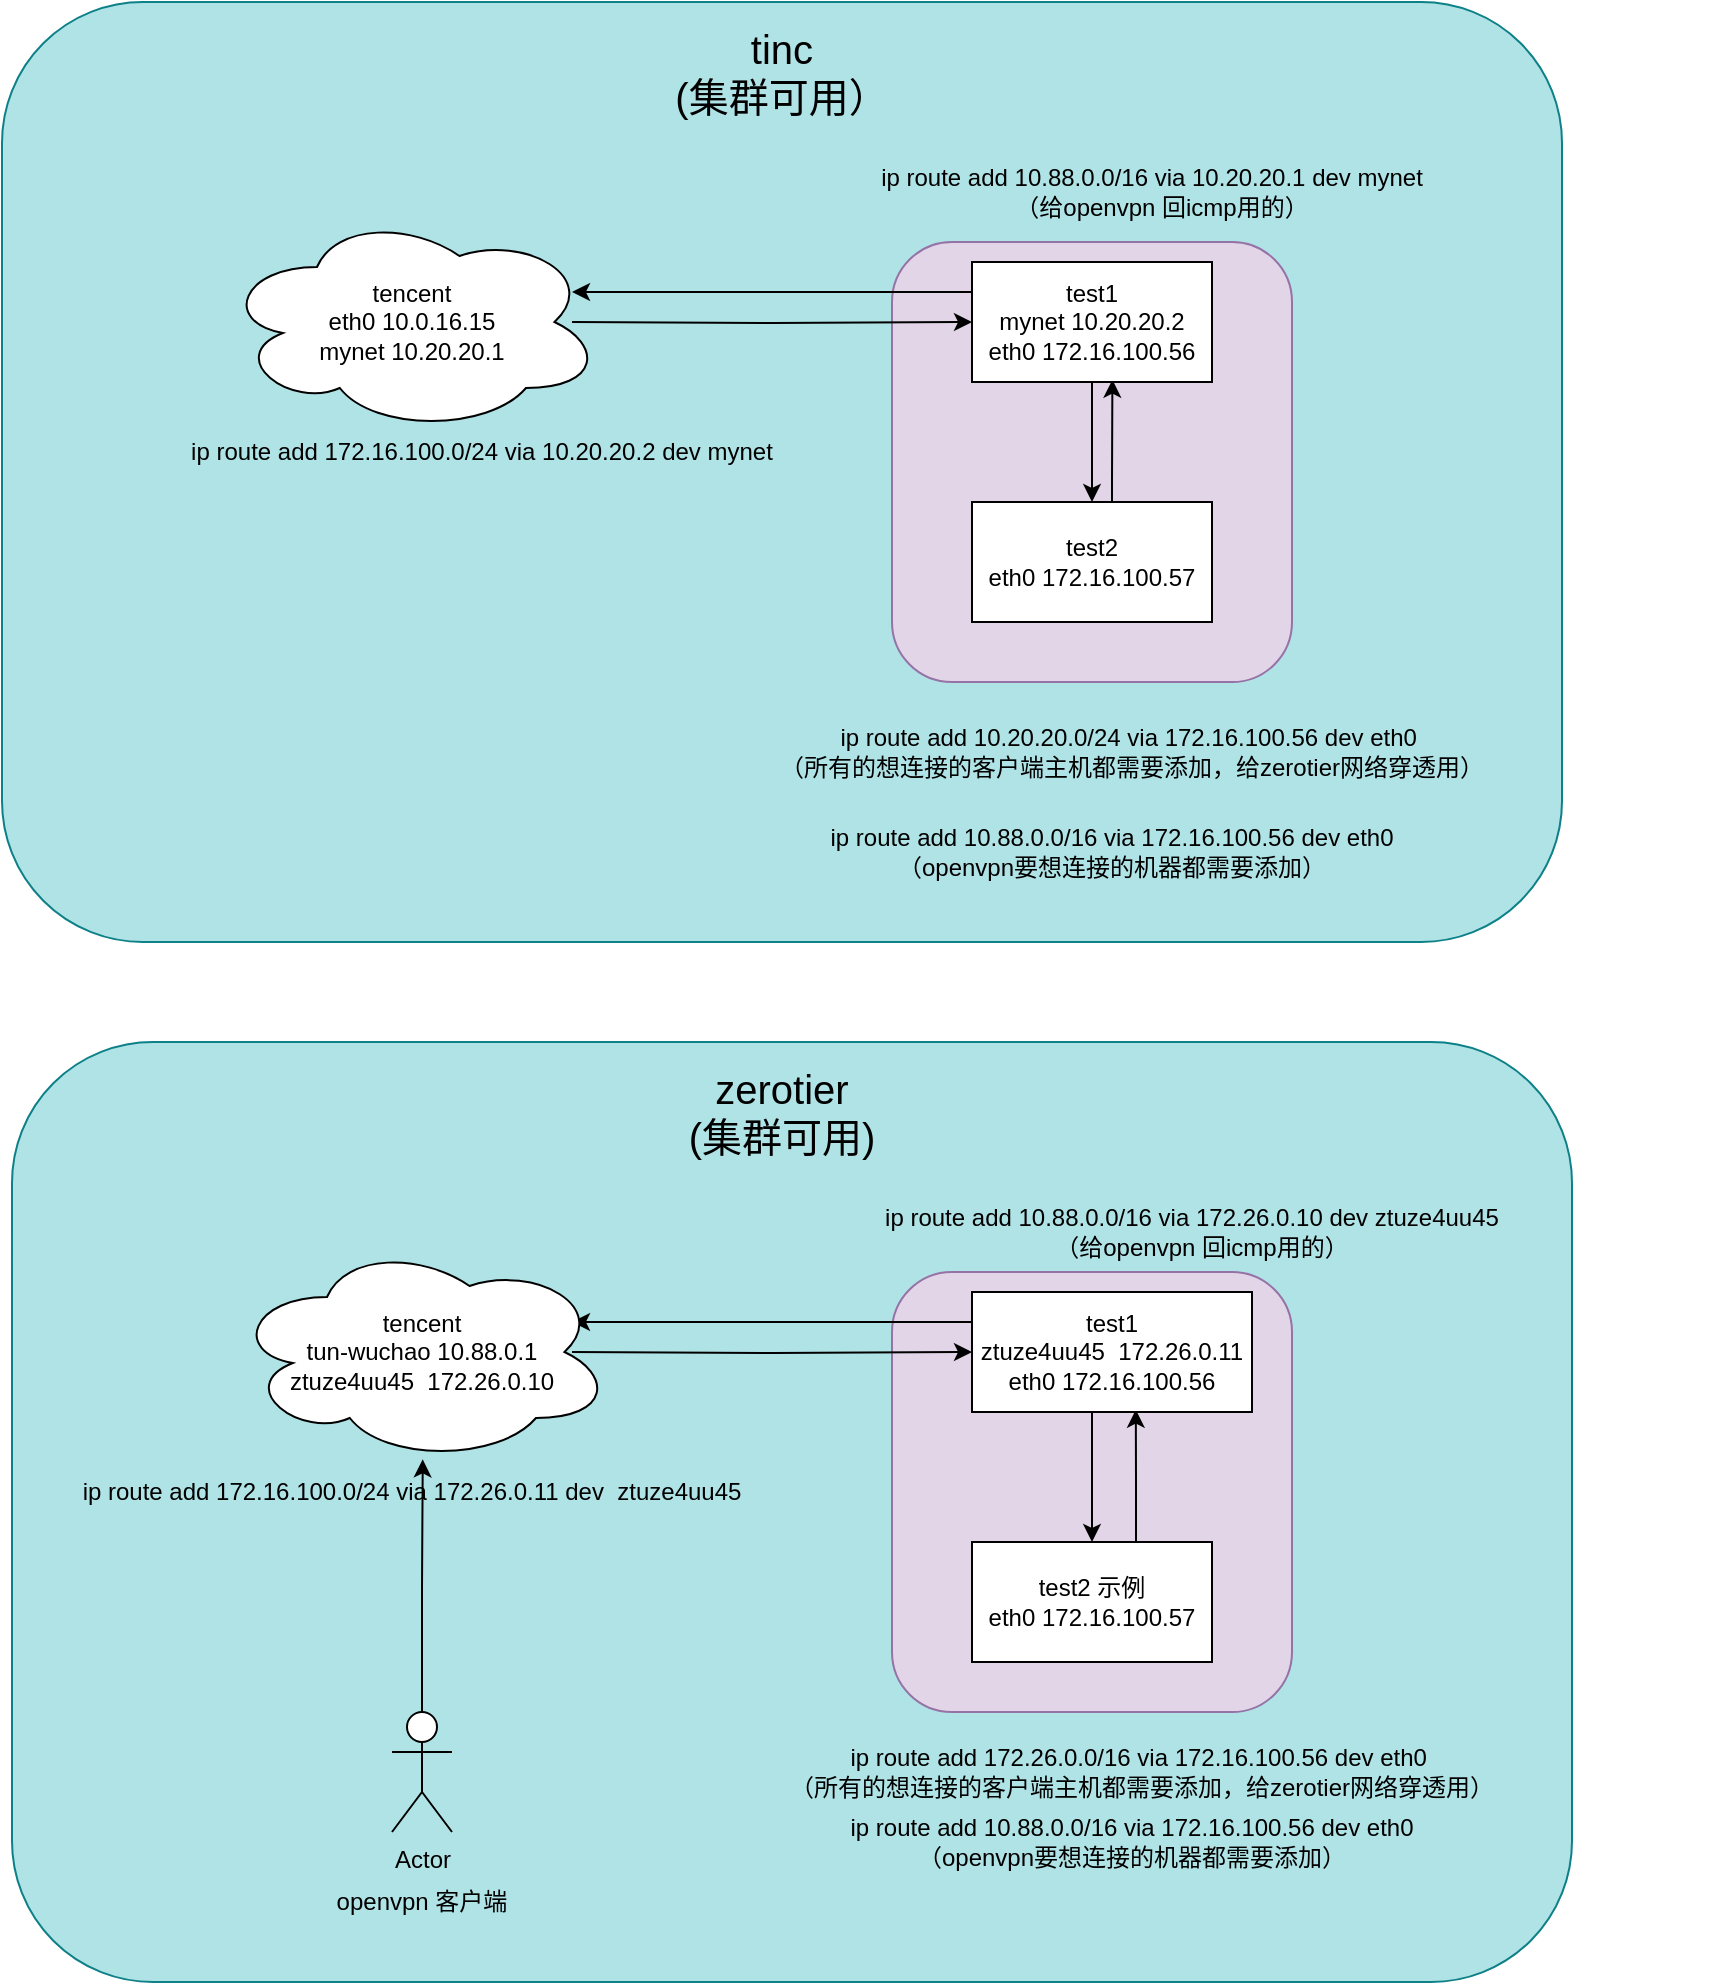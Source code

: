 <mxfile version="21.3.8" type="github">
  <diagram name="第 1 页" id="SH092_TbU1scwdNGLHg3">
    <mxGraphModel dx="1591" dy="674" grid="1" gridSize="10" guides="1" tooltips="1" connect="1" arrows="1" fold="1" page="1" pageScale="1" pageWidth="827" pageHeight="1169" math="0" shadow="0">
      <root>
        <mxCell id="0" />
        <mxCell id="1" parent="0" />
        <mxCell id="dTVvPH5LssV4feT2JBJ6-17" value="" style="rounded=1;whiteSpace=wrap;html=1;fillColor=#b0e3e6;strokeColor=#0e8088;" parent="1" vertex="1">
          <mxGeometry x="155" y="90" width="780" height="470" as="geometry" />
        </mxCell>
        <mxCell id="dTVvPH5LssV4feT2JBJ6-15" value="" style="rounded=1;whiteSpace=wrap;html=1;fillColor=#b0e3e6;strokeColor=#0e8088;" parent="1" vertex="1">
          <mxGeometry x="160" y="610" width="780" height="470" as="geometry" />
        </mxCell>
        <mxCell id="OkKv-170zq14MJY-Nck8-18" value="" style="rounded=1;whiteSpace=wrap;html=1;fillColor=#e1d5e7;strokeColor=#9673a6;" parent="1" vertex="1">
          <mxGeometry x="600" y="210" width="200" height="220" as="geometry" />
        </mxCell>
        <mxCell id="OkKv-170zq14MJY-Nck8-12" style="edgeStyle=orthogonalEdgeStyle;rounded=0;orthogonalLoop=1;jettySize=auto;html=1;entryX=0.585;entryY=0.981;entryDx=0;entryDy=0;entryPerimeter=0;" parent="1" source="OkKv-170zq14MJY-Nck8-2" target="OkKv-170zq14MJY-Nck8-3" edge="1">
          <mxGeometry relative="1" as="geometry">
            <Array as="points">
              <mxPoint x="710" y="330" />
              <mxPoint x="710" y="330" />
            </Array>
          </mxGeometry>
        </mxCell>
        <mxCell id="OkKv-170zq14MJY-Nck8-2" value="test2&lt;br&gt;eth0 172.16.100.57" style="rounded=0;whiteSpace=wrap;html=1;" parent="1" vertex="1">
          <mxGeometry x="640" y="340" width="120" height="60" as="geometry" />
        </mxCell>
        <mxCell id="OkKv-170zq14MJY-Nck8-11" style="edgeStyle=orthogonalEdgeStyle;rounded=0;orthogonalLoop=1;jettySize=auto;html=1;entryX=0.5;entryY=0;entryDx=0;entryDy=0;" parent="1" source="OkKv-170zq14MJY-Nck8-3" target="OkKv-170zq14MJY-Nck8-2" edge="1">
          <mxGeometry relative="1" as="geometry" />
        </mxCell>
        <mxCell id="OkKv-170zq14MJY-Nck8-13" style="edgeStyle=orthogonalEdgeStyle;rounded=0;orthogonalLoop=1;jettySize=auto;html=1;exitX=0;exitY=0.25;exitDx=0;exitDy=0;entryX=1;entryY=0.25;entryDx=0;entryDy=0;" parent="1" source="OkKv-170zq14MJY-Nck8-3" edge="1">
          <mxGeometry relative="1" as="geometry">
            <mxPoint x="440" y="235.0" as="targetPoint" />
          </mxGeometry>
        </mxCell>
        <mxCell id="OkKv-170zq14MJY-Nck8-3" value="test1&lt;br&gt;mynet 10.20.20.2&lt;br&gt;eth0 172.16.100.56" style="rounded=0;whiteSpace=wrap;html=1;" parent="1" vertex="1">
          <mxGeometry x="640" y="220" width="120" height="60" as="geometry" />
        </mxCell>
        <mxCell id="OkKv-170zq14MJY-Nck8-5" style="edgeStyle=orthogonalEdgeStyle;rounded=0;orthogonalLoop=1;jettySize=auto;html=1;entryX=0;entryY=0.5;entryDx=0;entryDy=0;" parent="1" target="OkKv-170zq14MJY-Nck8-3" edge="1">
          <mxGeometry relative="1" as="geometry">
            <mxPoint x="440" y="250.0" as="sourcePoint" />
          </mxGeometry>
        </mxCell>
        <mxCell id="OkKv-170zq14MJY-Nck8-7" value="ip route add 172.16.100.0/24 via 10.20.20.2 dev mynet" style="text;html=1;strokeColor=none;fillColor=none;align=center;verticalAlign=middle;whiteSpace=wrap;rounded=0;" parent="1" vertex="1">
          <mxGeometry x="220" y="300" width="350" height="30" as="geometry" />
        </mxCell>
        <mxCell id="OkKv-170zq14MJY-Nck8-20" value="" style="rounded=1;whiteSpace=wrap;html=1;fillColor=#e1d5e7;strokeColor=#9673a6;" parent="1" vertex="1">
          <mxGeometry x="600" y="725" width="200" height="220" as="geometry" />
        </mxCell>
        <mxCell id="OkKv-170zq14MJY-Nck8-21" style="edgeStyle=orthogonalEdgeStyle;rounded=0;orthogonalLoop=1;jettySize=auto;html=1;entryX=0.585;entryY=0.981;entryDx=0;entryDy=0;entryPerimeter=0;" parent="1" source="OkKv-170zq14MJY-Nck8-22" target="OkKv-170zq14MJY-Nck8-25" edge="1">
          <mxGeometry relative="1" as="geometry">
            <Array as="points">
              <mxPoint x="722" y="830" />
              <mxPoint x="722" y="830" />
            </Array>
          </mxGeometry>
        </mxCell>
        <mxCell id="OkKv-170zq14MJY-Nck8-22" value="test2 示例&lt;br&gt;eth0 172.16.100.57" style="rounded=0;whiteSpace=wrap;html=1;" parent="1" vertex="1">
          <mxGeometry x="640" y="860" width="120" height="60" as="geometry" />
        </mxCell>
        <mxCell id="OkKv-170zq14MJY-Nck8-23" style="edgeStyle=orthogonalEdgeStyle;rounded=0;orthogonalLoop=1;jettySize=auto;html=1;entryX=0.5;entryY=0;entryDx=0;entryDy=0;" parent="1" source="OkKv-170zq14MJY-Nck8-25" target="OkKv-170zq14MJY-Nck8-22" edge="1">
          <mxGeometry relative="1" as="geometry">
            <Array as="points">
              <mxPoint x="700" y="810" />
              <mxPoint x="700" y="810" />
            </Array>
          </mxGeometry>
        </mxCell>
        <mxCell id="OkKv-170zq14MJY-Nck8-24" style="edgeStyle=orthogonalEdgeStyle;rounded=0;orthogonalLoop=1;jettySize=auto;html=1;exitX=0;exitY=0.25;exitDx=0;exitDy=0;entryX=1;entryY=0.25;entryDx=0;entryDy=0;" parent="1" source="OkKv-170zq14MJY-Nck8-25" edge="1">
          <mxGeometry relative="1" as="geometry">
            <mxPoint x="440" y="750" as="targetPoint" />
          </mxGeometry>
        </mxCell>
        <mxCell id="OkKv-170zq14MJY-Nck8-25" value="test1&lt;br&gt;ztuze4uu45&amp;nbsp; 172.26.0.11&lt;br&gt;eth0 172.16.100.56" style="rounded=0;whiteSpace=wrap;html=1;" parent="1" vertex="1">
          <mxGeometry x="640" y="735" width="140" height="60" as="geometry" />
        </mxCell>
        <mxCell id="OkKv-170zq14MJY-Nck8-26" style="edgeStyle=orthogonalEdgeStyle;rounded=0;orthogonalLoop=1;jettySize=auto;html=1;entryX=0;entryY=0.5;entryDx=0;entryDy=0;" parent="1" target="OkKv-170zq14MJY-Nck8-25" edge="1">
          <mxGeometry relative="1" as="geometry">
            <mxPoint x="440" y="765" as="sourcePoint" />
          </mxGeometry>
        </mxCell>
        <mxCell id="OkKv-170zq14MJY-Nck8-28" value="ip route add 172.16.100.0/24 via 172.26.0.11 dev &amp;nbsp;ztuze4uu45" style="text;html=1;strokeColor=none;fillColor=none;align=center;verticalAlign=middle;whiteSpace=wrap;rounded=0;" parent="1" vertex="1">
          <mxGeometry x="170" y="817.5" width="380" height="35" as="geometry" />
        </mxCell>
        <mxCell id="OkKv-170zq14MJY-Nck8-30" value="ip route add 172.26.0.0/16 via 172.16.100.56 dev eth0&amp;nbsp; &lt;br&gt;（所有的想连接的客户端主机都需要添加，给zerotier网络穿透用）" style="text;html=1;strokeColor=none;fillColor=none;align=center;verticalAlign=middle;whiteSpace=wrap;rounded=0;" parent="1" vertex="1">
          <mxGeometry x="440" y="960" width="570" height="30" as="geometry" />
        </mxCell>
        <mxCell id="OkKv-170zq14MJY-Nck8-31" value="&lt;font style=&quot;font-size: 20px;&quot;&gt;tinc&lt;br&gt;(集群可用）&lt;br&gt;&lt;/font&gt;" style="text;html=1;strokeColor=none;fillColor=none;align=center;verticalAlign=middle;whiteSpace=wrap;rounded=0;" parent="1" vertex="1">
          <mxGeometry x="485" y="110" width="120" height="30" as="geometry" />
        </mxCell>
        <mxCell id="dTVvPH5LssV4feT2JBJ6-2" value="ip route add 10.88.0.0/16 via 172.26.0.10 dev ztuze4uu45&amp;nbsp; &amp;nbsp;&lt;br&gt;（给openvpn 回icmp用的）" style="text;html=1;strokeColor=none;fillColor=none;align=center;verticalAlign=middle;whiteSpace=wrap;rounded=0;" parent="1" vertex="1">
          <mxGeometry x="540" y="690" width="430" height="30" as="geometry" />
        </mxCell>
        <mxCell id="dTVvPH5LssV4feT2JBJ6-6" value="&lt;font style=&quot;font-size: 20px;&quot;&gt;zerotier &lt;br&gt;(集群可用)&lt;/font&gt;" style="text;html=1;strokeColor=none;fillColor=none;align=center;verticalAlign=middle;whiteSpace=wrap;rounded=0;" parent="1" vertex="1">
          <mxGeometry x="480" y="620" width="130" height="50" as="geometry" />
        </mxCell>
        <mxCell id="dTVvPH5LssV4feT2JBJ6-14" style="edgeStyle=orthogonalEdgeStyle;rounded=0;orthogonalLoop=1;jettySize=auto;html=1;entryX=0.502;entryY=0.988;entryDx=0;entryDy=0;entryPerimeter=0;" parent="1" source="dTVvPH5LssV4feT2JBJ6-7" target="dTVvPH5LssV4feT2JBJ6-16" edge="1">
          <mxGeometry relative="1" as="geometry">
            <mxPoint x="365" y="830" as="targetPoint" />
          </mxGeometry>
        </mxCell>
        <mxCell id="dTVvPH5LssV4feT2JBJ6-7" value="Actor" style="shape=umlActor;verticalLabelPosition=bottom;verticalAlign=top;html=1;outlineConnect=0;" parent="1" vertex="1">
          <mxGeometry x="350" y="945" width="30" height="60" as="geometry" />
        </mxCell>
        <mxCell id="dTVvPH5LssV4feT2JBJ6-13" value="openvpn 客户端" style="text;html=1;strokeColor=none;fillColor=none;align=center;verticalAlign=middle;whiteSpace=wrap;rounded=0;" parent="1" vertex="1">
          <mxGeometry x="305" y="1025" width="120" height="30" as="geometry" />
        </mxCell>
        <mxCell id="dTVvPH5LssV4feT2JBJ6-16" value="tencent&lt;br style=&quot;border-color: var(--border-color);&quot;&gt;tun-wuchao 10.88.0.1&lt;br style=&quot;border-color: var(--border-color);&quot;&gt;ztuze4uu45&amp;nbsp; 172.26.0.10" style="ellipse;shape=cloud;whiteSpace=wrap;html=1;" parent="1" vertex="1">
          <mxGeometry x="270" y="710" width="190" height="110" as="geometry" />
        </mxCell>
        <mxCell id="dTVvPH5LssV4feT2JBJ6-18" value="tencent&lt;br style=&quot;border-color: var(--border-color);&quot;&gt;eth0 10.0.16.15&lt;br style=&quot;border-color: var(--border-color);&quot;&gt;mynet 10.20.20.1" style="ellipse;shape=cloud;whiteSpace=wrap;html=1;" parent="1" vertex="1">
          <mxGeometry x="265" y="195" width="190" height="110" as="geometry" />
        </mxCell>
        <mxCell id="dTVvPH5LssV4feT2JBJ6-19" value="ip route add 10.88.0.0/16 via 172.16.100.56 dev eth0&lt;br&gt;（openvpn要想连接的机器都需要添加）" style="text;html=1;strokeColor=none;fillColor=none;align=center;verticalAlign=middle;whiteSpace=wrap;rounded=0;" parent="1" vertex="1">
          <mxGeometry x="505" y="995" width="430" height="30" as="geometry" />
        </mxCell>
        <mxCell id="7P6PtseBx0rsy2psO7o6-1" value="&lt;div&gt;ip route add 10.88.0.0/16 via 10.20.20.1 dev mynet&amp;nbsp; &amp;nbsp;&lt;/div&gt;（给openvpn 回icmp用的）" style="text;html=1;strokeColor=none;fillColor=none;align=center;verticalAlign=middle;whiteSpace=wrap;rounded=0;" vertex="1" parent="1">
          <mxGeometry x="520" y="170" width="430" height="30" as="geometry" />
        </mxCell>
        <mxCell id="7P6PtseBx0rsy2psO7o6-2" value="&lt;div&gt;ip route add 10.20.20.0/24 via 172.16.100.56 dev eth0&amp;nbsp;&lt;/div&gt;（所有的想连接的客户端主机都需要添加，给zerotier网络穿透用）" style="text;html=1;strokeColor=none;fillColor=none;align=center;verticalAlign=middle;whiteSpace=wrap;rounded=0;" vertex="1" parent="1">
          <mxGeometry x="435" y="450" width="570" height="30" as="geometry" />
        </mxCell>
        <mxCell id="7P6PtseBx0rsy2psO7o6-3" value="ip route add 10.88.0.0/16 via 172.16.100.56 dev eth0&lt;br&gt;（openvpn要想连接的机器都需要添加）" style="text;html=1;strokeColor=none;fillColor=none;align=center;verticalAlign=middle;whiteSpace=wrap;rounded=0;" vertex="1" parent="1">
          <mxGeometry x="495" y="500" width="430" height="30" as="geometry" />
        </mxCell>
        <mxCell id="7P6PtseBx0rsy2psO7o6-4" style="edgeStyle=orthogonalEdgeStyle;rounded=0;orthogonalLoop=1;jettySize=auto;html=1;exitX=0.5;exitY=1;exitDx=0;exitDy=0;" edge="1" parent="1" source="7P6PtseBx0rsy2psO7o6-3" target="7P6PtseBx0rsy2psO7o6-3">
          <mxGeometry relative="1" as="geometry" />
        </mxCell>
      </root>
    </mxGraphModel>
  </diagram>
</mxfile>
